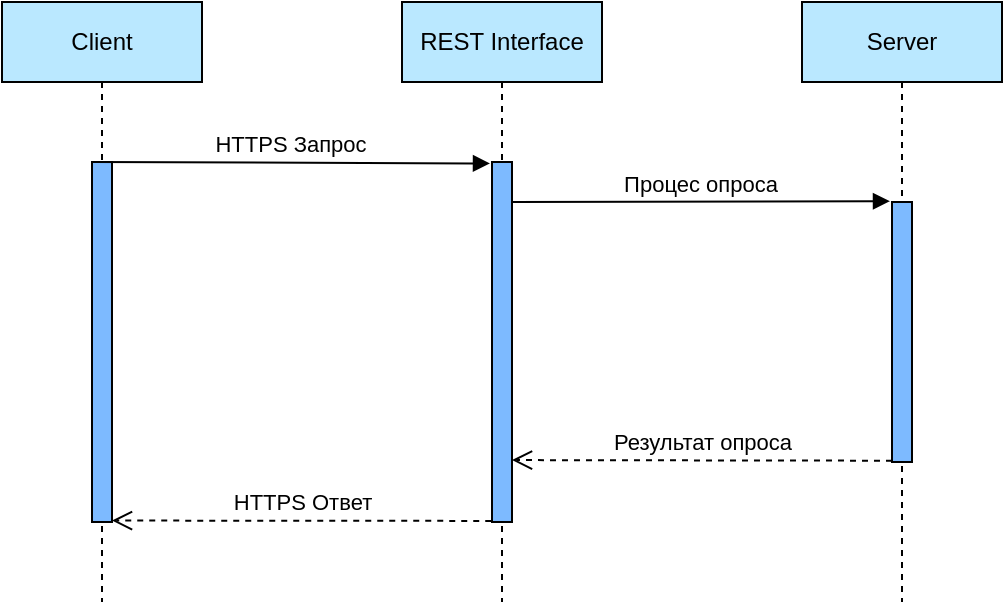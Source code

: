 <mxfile version="17.2.1" type="device"><diagram id="N_2iXHIX2XWWMXkHOL7c" name="Страница 1"><mxGraphModel dx="989" dy="618" grid="1" gridSize="10" guides="1" tooltips="1" connect="1" arrows="1" fold="1" page="1" pageScale="1" pageWidth="827" pageHeight="1169" math="0" shadow="0"><root><mxCell id="0"/><mxCell id="1" parent="0"/><mxCell id="mie03xP5F_SCDibOu3oY-4" value="Client" style="shape=umlLifeline;perimeter=lifelinePerimeter;whiteSpace=wrap;html=1;container=1;collapsible=0;recursiveResize=0;outlineConnect=0;fillColor=#BAE8FF;" parent="1" vertex="1"><mxGeometry x="80" y="240" width="100" height="300" as="geometry"/></mxCell><mxCell id="mie03xP5F_SCDibOu3oY-7" value="" style="html=1;points=[];perimeter=orthogonalPerimeter;fillColor=#7DBAFF;" parent="mie03xP5F_SCDibOu3oY-4" vertex="1"><mxGeometry x="45" y="80" width="10" height="180" as="geometry"/></mxCell><mxCell id="mie03xP5F_SCDibOu3oY-12" value="HTTPS Запрос" style="html=1;verticalAlign=bottom;endArrow=block;rounded=0;entryX=-0.1;entryY=0.004;entryDx=0;entryDy=0;entryPerimeter=0;" parent="mie03xP5F_SCDibOu3oY-4" target="mie03xP5F_SCDibOu3oY-10" edge="1"><mxGeometry width="80" relative="1" as="geometry"><mxPoint x="45" y="80" as="sourcePoint"/><mxPoint x="125" y="80" as="targetPoint"/></mxGeometry></mxCell><mxCell id="mie03xP5F_SCDibOu3oY-5" value="REST Interface" style="shape=umlLifeline;perimeter=lifelinePerimeter;whiteSpace=wrap;html=1;container=1;collapsible=0;recursiveResize=0;outlineConnect=0;fillColor=#BAE8FF;" parent="1" vertex="1"><mxGeometry x="280" y="240" width="100" height="300" as="geometry"/></mxCell><mxCell id="mie03xP5F_SCDibOu3oY-10" value="" style="html=1;points=[];perimeter=orthogonalPerimeter;fillColor=#7DBAFF;" parent="mie03xP5F_SCDibOu3oY-5" vertex="1"><mxGeometry x="45" y="80" width="10" height="180" as="geometry"/></mxCell><mxCell id="mie03xP5F_SCDibOu3oY-6" value="Server" style="shape=umlLifeline;perimeter=lifelinePerimeter;whiteSpace=wrap;html=1;container=1;collapsible=0;recursiveResize=0;outlineConnect=0;fillColor=#BAE8FF;" parent="1" vertex="1"><mxGeometry x="480" y="240" width="100" height="300" as="geometry"/></mxCell><mxCell id="mie03xP5F_SCDibOu3oY-11" value="" style="html=1;points=[];perimeter=orthogonalPerimeter;fillColor=#7DBAFF;" parent="mie03xP5F_SCDibOu3oY-6" vertex="1"><mxGeometry x="45" y="100" width="10" height="130" as="geometry"/></mxCell><mxCell id="mie03xP5F_SCDibOu3oY-16" value="Процес опроса" style="html=1;verticalAlign=bottom;endArrow=block;rounded=0;entryX=-0.1;entryY=-0.003;entryDx=0;entryDy=0;entryPerimeter=0;exitX=1;exitY=0.111;exitDx=0;exitDy=0;exitPerimeter=0;" parent="1" source="mie03xP5F_SCDibOu3oY-10" target="mie03xP5F_SCDibOu3oY-11" edge="1"><mxGeometry width="80" relative="1" as="geometry"><mxPoint x="360" y="400" as="sourcePoint"/><mxPoint x="440" y="400" as="targetPoint"/></mxGeometry></mxCell><mxCell id="mie03xP5F_SCDibOu3oY-17" value="Результат опроса" style="html=1;verticalAlign=bottom;endArrow=open;dashed=1;endSize=8;rounded=0;exitX=0;exitY=0.995;exitDx=0;exitDy=0;exitPerimeter=0;entryX=1;entryY=0.828;entryDx=0;entryDy=0;entryPerimeter=0;" parent="1" source="mie03xP5F_SCDibOu3oY-11" target="mie03xP5F_SCDibOu3oY-10" edge="1"><mxGeometry relative="1" as="geometry"><mxPoint x="440" y="400" as="sourcePoint"/><mxPoint x="360" y="400" as="targetPoint"/></mxGeometry></mxCell><mxCell id="C7yQipxA0ZdCchj-w7mb-1" value="HTTPS Ответ" style="html=1;verticalAlign=bottom;endArrow=open;dashed=1;endSize=8;rounded=0;exitX=-0.038;exitY=0.997;exitDx=0;exitDy=0;exitPerimeter=0;entryX=1;entryY=0.996;entryDx=0;entryDy=0;entryPerimeter=0;" edge="1" parent="1" source="mie03xP5F_SCDibOu3oY-10" target="mie03xP5F_SCDibOu3oY-7"><mxGeometry relative="1" as="geometry"><mxPoint x="260" y="550" as="sourcePoint"/><mxPoint x="140" y="499" as="targetPoint"/></mxGeometry></mxCell></root></mxGraphModel></diagram></mxfile>